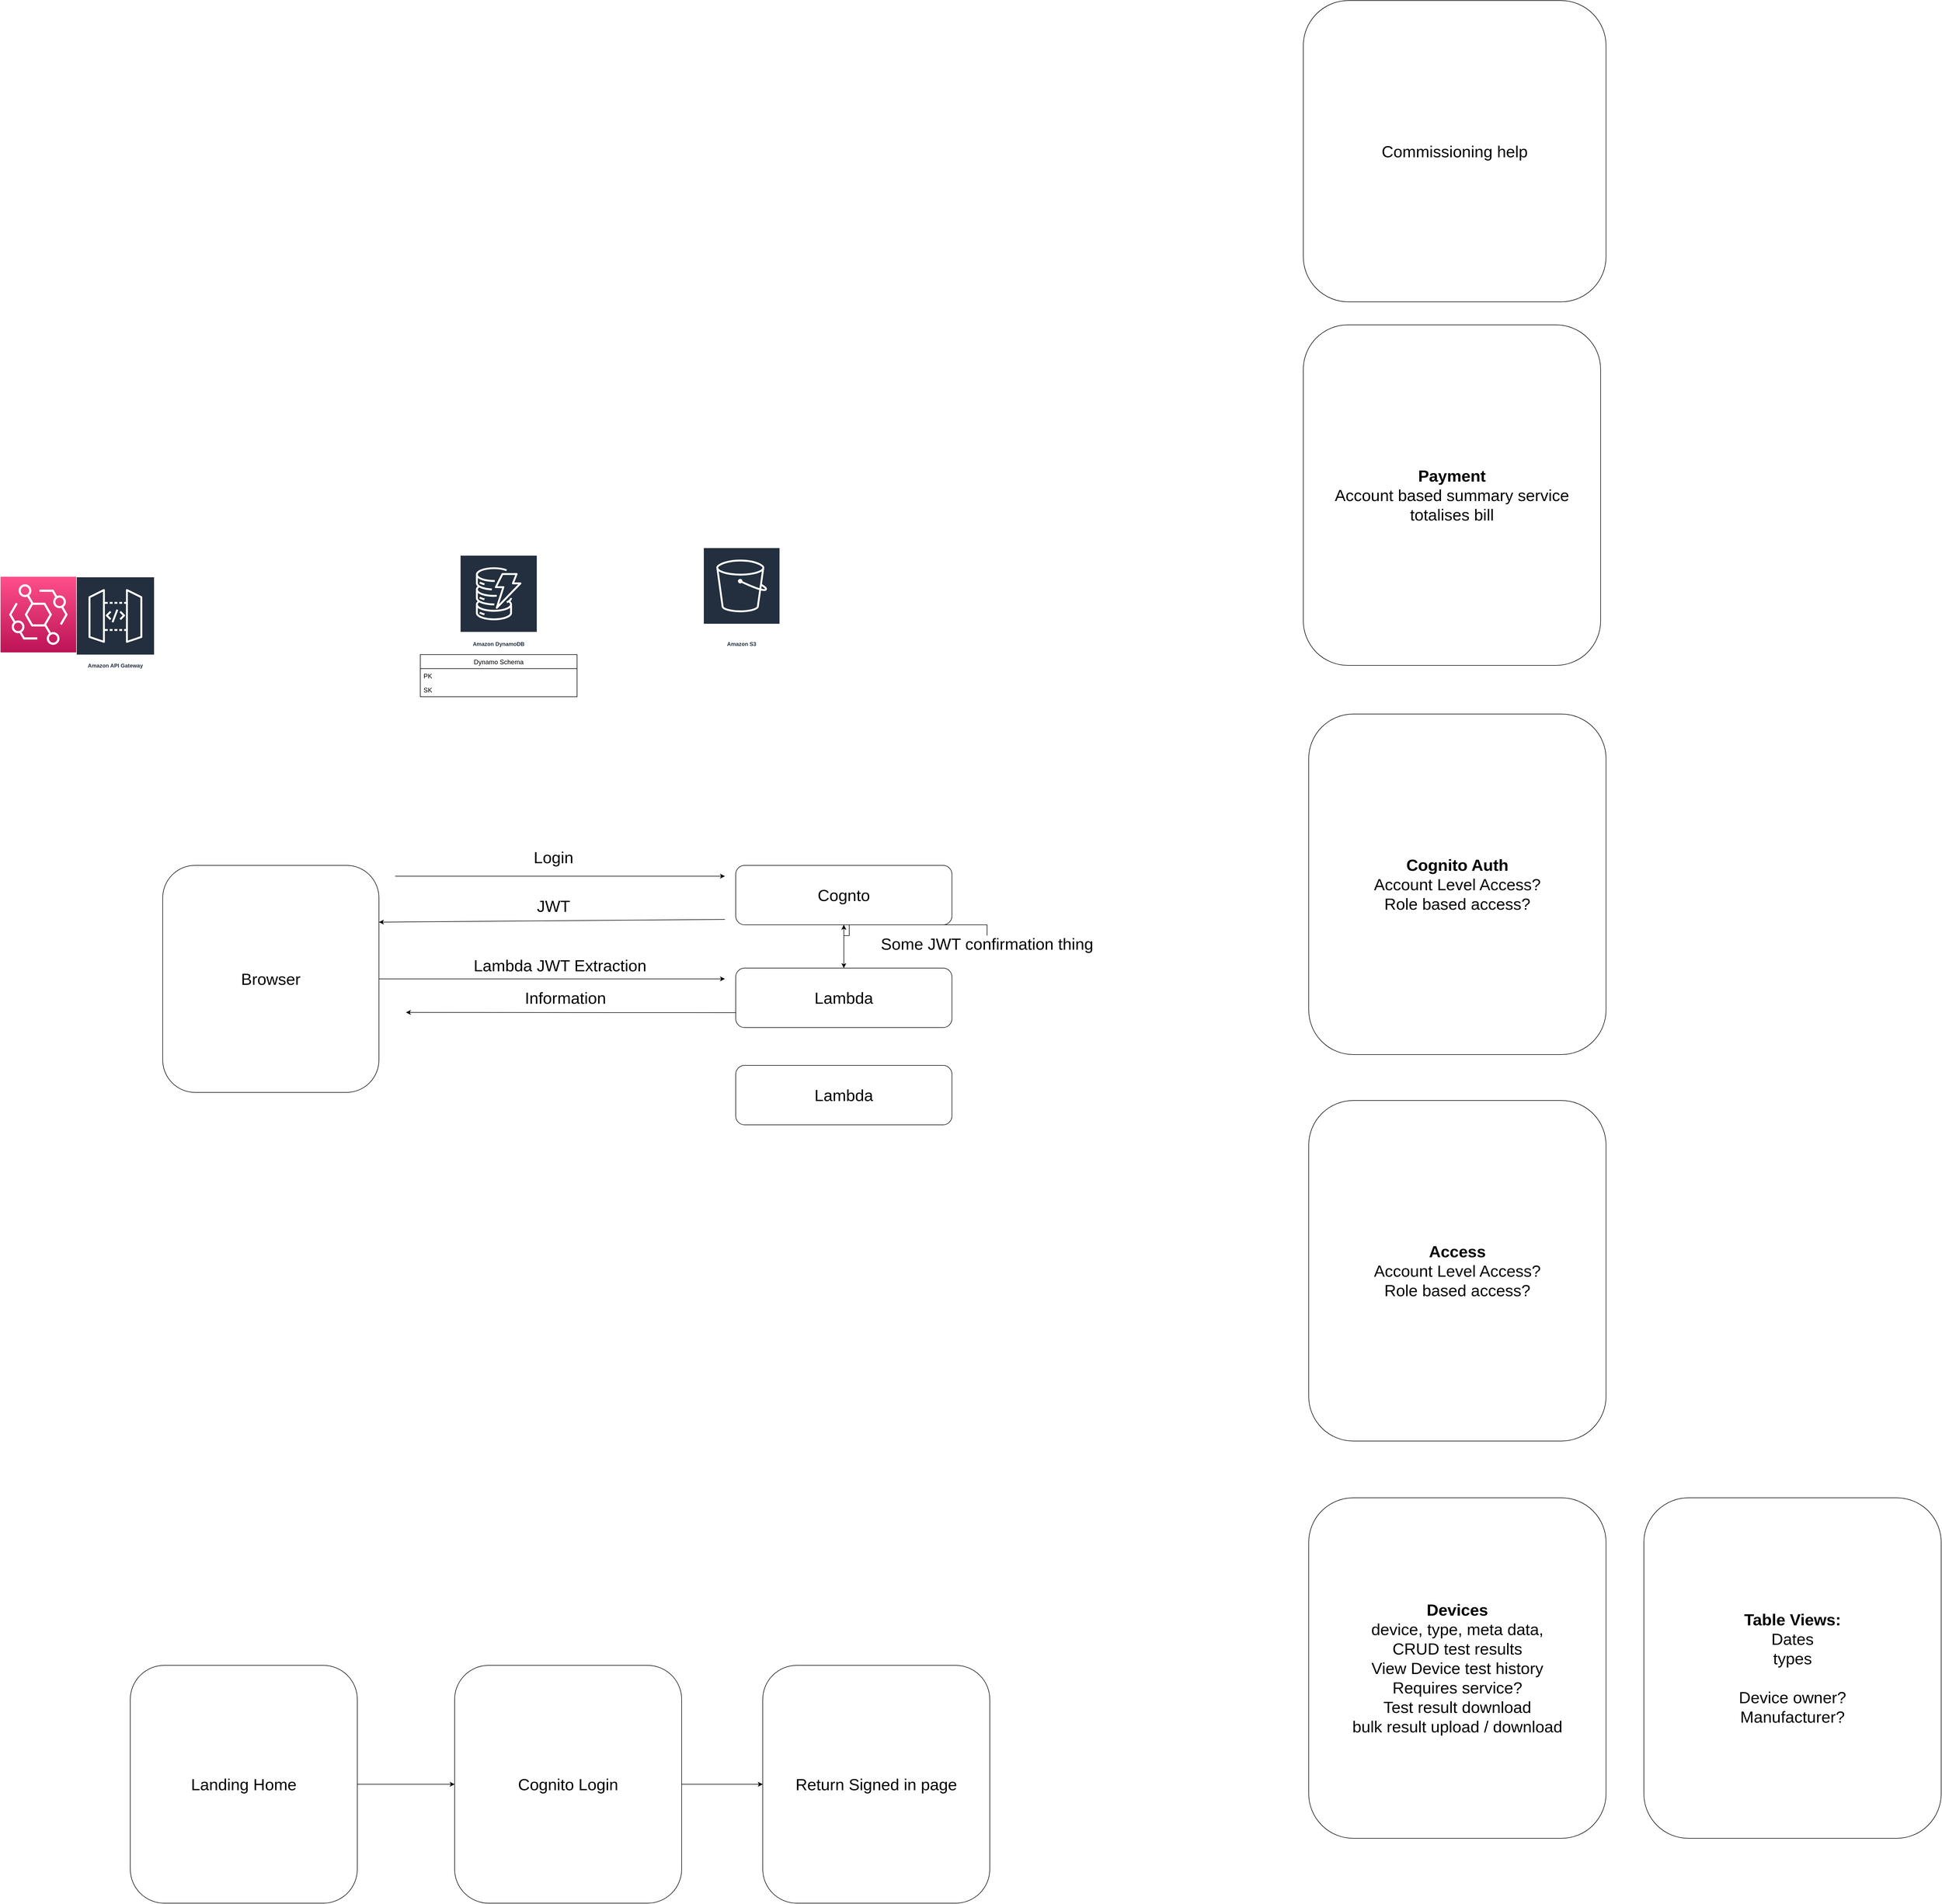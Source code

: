<mxfile version="16.1.2" type="device"><diagram id="-l-D74IAvk_qTO3Byjgv" name="Page-1"><mxGraphModel dx="5688" dy="5660" grid="1" gridSize="10" guides="1" tooltips="1" connect="1" arrows="1" fold="1" page="1" pageScale="1" pageWidth="850" pageHeight="1100" math="0" shadow="0"><root><mxCell id="0"/><mxCell id="1" parent="0"/><mxCell id="LRu-uNREWtrsRyCmCeWz-1" value="Amazon S3" style="sketch=0;outlineConnect=0;fontColor=#232F3E;gradientColor=none;strokeColor=#ffffff;fillColor=#232F3E;dashed=0;verticalLabelPosition=middle;verticalAlign=bottom;align=center;html=1;whiteSpace=wrap;fontSize=10;fontStyle=1;spacing=3;shape=mxgraph.aws4.productIcon;prIcon=mxgraph.aws4.s3;" parent="1" vertex="1"><mxGeometry x="1440" y="-738" width="142" height="188" as="geometry"/></mxCell><mxCell id="LRu-uNREWtrsRyCmCeWz-2" value="Amazon API Gateway" style="sketch=0;outlineConnect=0;fontColor=#232F3E;gradientColor=none;strokeColor=#ffffff;fillColor=#232F3E;dashed=0;verticalLabelPosition=middle;verticalAlign=bottom;align=center;html=1;whiteSpace=wrap;fontSize=10;fontStyle=1;spacing=3;shape=mxgraph.aws4.productIcon;prIcon=mxgraph.aws4.api_gateway;" parent="1" vertex="1"><mxGeometry x="280" y="-684" width="145" height="174" as="geometry"/></mxCell><mxCell id="LRu-uNREWtrsRyCmCeWz-3" value="" style="sketch=0;points=[[0,0,0],[0.25,0,0],[0.5,0,0],[0.75,0,0],[1,0,0],[0,1,0],[0.25,1,0],[0.5,1,0],[0.75,1,0],[1,1,0],[0,0.25,0],[0,0.5,0],[0,0.75,0],[1,0.25,0],[1,0.5,0],[1,0.75,0]];outlineConnect=0;fontColor=#232F3E;gradientColor=#FF4F8B;gradientDirection=north;fillColor=#BC1356;strokeColor=#ffffff;dashed=0;verticalLabelPosition=bottom;verticalAlign=top;align=center;html=1;fontSize=12;fontStyle=0;aspect=fixed;shape=mxgraph.aws4.resourceIcon;resIcon=mxgraph.aws4.eventbridge;" parent="1" vertex="1"><mxGeometry x="140" y="-684" width="140" height="140" as="geometry"/></mxCell><mxCell id="LRu-uNREWtrsRyCmCeWz-4" value="Amazon DynamoDB" style="sketch=0;outlineConnect=0;fontColor=#232F3E;gradientColor=none;strokeColor=#ffffff;fillColor=#232F3E;dashed=0;verticalLabelPosition=middle;verticalAlign=bottom;align=center;html=1;whiteSpace=wrap;fontSize=10;fontStyle=1;spacing=3;shape=mxgraph.aws4.productIcon;prIcon=mxgraph.aws4.dynamodb;" parent="1" vertex="1"><mxGeometry x="990" y="-724" width="143" height="174" as="geometry"/></mxCell><mxCell id="LRu-uNREWtrsRyCmCeWz-5" value="Dynamo Schema" style="swimlane;fontStyle=0;childLayout=stackLayout;horizontal=1;startSize=26;fillColor=none;horizontalStack=0;resizeParent=1;resizeParentMax=0;resizeLast=0;collapsible=1;marginBottom=0;" parent="1" vertex="1"><mxGeometry x="916.5" y="-540" width="290" height="78" as="geometry"/></mxCell><mxCell id="LRu-uNREWtrsRyCmCeWz-6" value="PK" style="text;strokeColor=none;fillColor=none;align=left;verticalAlign=top;spacingLeft=4;spacingRight=4;overflow=hidden;rotatable=0;points=[[0,0.5],[1,0.5]];portConstraint=eastwest;" parent="LRu-uNREWtrsRyCmCeWz-5" vertex="1"><mxGeometry y="26" width="290" height="26" as="geometry"/></mxCell><mxCell id="LRu-uNREWtrsRyCmCeWz-7" value="SK" style="text;strokeColor=none;fillColor=none;align=left;verticalAlign=top;spacingLeft=4;spacingRight=4;overflow=hidden;rotatable=0;points=[[0,0.5],[1,0.5]];portConstraint=eastwest;" parent="LRu-uNREWtrsRyCmCeWz-5" vertex="1"><mxGeometry y="52" width="290" height="26" as="geometry"/></mxCell><mxCell id="LRu-uNREWtrsRyCmCeWz-9" value="&lt;font style=&quot;font-size: 30px&quot;&gt;Cognto&lt;/font&gt;" style="rounded=1;whiteSpace=wrap;html=1;" parent="1" vertex="1"><mxGeometry x="1500" y="-150" width="400" height="110" as="geometry"/></mxCell><mxCell id="LRu-uNREWtrsRyCmCeWz-12" value="&lt;font style=&quot;font-size: 30px&quot;&gt;Browser&lt;/font&gt;" style="rounded=1;whiteSpace=wrap;html=1;" parent="1" vertex="1"><mxGeometry x="440" y="-150" width="400" height="420" as="geometry"/></mxCell><mxCell id="LRu-uNREWtrsRyCmCeWz-13" value="" style="endArrow=classic;html=1;rounded=0;fontSize=30;" parent="1" edge="1"><mxGeometry width="50" height="50" relative="1" as="geometry"><mxPoint x="870" y="-130" as="sourcePoint"/><mxPoint x="1480" y="-130" as="targetPoint"/></mxGeometry></mxCell><mxCell id="LRu-uNREWtrsRyCmCeWz-14" value="Login" style="text;html=1;strokeColor=none;fillColor=none;align=center;verticalAlign=middle;whiteSpace=wrap;rounded=0;fontSize=30;" parent="1" vertex="1"><mxGeometry x="1133" y="-180" width="60" height="30" as="geometry"/></mxCell><mxCell id="LRu-uNREWtrsRyCmCeWz-15" value="" style="endArrow=classic;html=1;rounded=0;fontSize=30;entryX=1;entryY=0.25;entryDx=0;entryDy=0;" parent="1" target="LRu-uNREWtrsRyCmCeWz-12" edge="1"><mxGeometry width="50" height="50" relative="1" as="geometry"><mxPoint x="1480" y="-50" as="sourcePoint"/><mxPoint x="1490" y="-70" as="targetPoint"/></mxGeometry></mxCell><mxCell id="LRu-uNREWtrsRyCmCeWz-16" value="JWT" style="text;html=1;strokeColor=none;fillColor=none;align=center;verticalAlign=middle;whiteSpace=wrap;rounded=0;fontSize=30;" parent="1" vertex="1"><mxGeometry x="1133" y="-90" width="60" height="30" as="geometry"/></mxCell><mxCell id="LRu-uNREWtrsRyCmCeWz-17" value="" style="endArrow=classic;html=1;rounded=0;fontSize=30;exitX=1;exitY=0.5;exitDx=0;exitDy=0;" parent="1" source="LRu-uNREWtrsRyCmCeWz-12" edge="1"><mxGeometry width="50" height="50" relative="1" as="geometry"><mxPoint x="890" y="140" as="sourcePoint"/><mxPoint x="1480" y="60" as="targetPoint"/></mxGeometry></mxCell><mxCell id="LRu-uNREWtrsRyCmCeWz-18" value="Lambda JWT Extraction" style="text;html=1;strokeColor=none;fillColor=none;align=center;verticalAlign=middle;whiteSpace=wrap;rounded=0;fontSize=30;" parent="1" vertex="1"><mxGeometry x="1000" y="20" width="350" height="30" as="geometry"/></mxCell><mxCell id="LRu-uNREWtrsRyCmCeWz-22" style="edgeStyle=orthogonalEdgeStyle;rounded=0;orthogonalLoop=1;jettySize=auto;html=1;exitX=0;exitY=0.75;exitDx=0;exitDy=0;fontSize=30;" parent="1" source="LRu-uNREWtrsRyCmCeWz-20" edge="1"><mxGeometry relative="1" as="geometry"><mxPoint x="890" y="122" as="targetPoint"/></mxGeometry></mxCell><mxCell id="LRu-uNREWtrsRyCmCeWz-20" value="&lt;font style=&quot;font-size: 30px&quot;&gt;Lambda&lt;/font&gt;" style="rounded=1;whiteSpace=wrap;html=1;" parent="1" vertex="1"><mxGeometry x="1500" y="40" width="400" height="110" as="geometry"/></mxCell><mxCell id="LRu-uNREWtrsRyCmCeWz-23" value="Information" style="text;html=1;strokeColor=none;fillColor=none;align=center;verticalAlign=middle;whiteSpace=wrap;rounded=0;fontSize=30;" parent="1" vertex="1"><mxGeometry x="1010" y="80" width="350" height="30" as="geometry"/></mxCell><mxCell id="LRu-uNREWtrsRyCmCeWz-24" value="" style="endArrow=classic;startArrow=classic;html=1;rounded=0;fontSize=30;entryX=0.5;entryY=1;entryDx=0;entryDy=0;exitX=0.5;exitY=0;exitDx=0;exitDy=0;" parent="1" source="LRu-uNREWtrsRyCmCeWz-20" target="LRu-uNREWtrsRyCmCeWz-9" edge="1"><mxGeometry width="50" height="50" relative="1" as="geometry"><mxPoint x="1200" y="10" as="sourcePoint"/><mxPoint x="1250" y="-40" as="targetPoint"/></mxGeometry></mxCell><mxCell id="LRu-uNREWtrsRyCmCeWz-26" value="" style="edgeStyle=orthogonalEdgeStyle;rounded=0;orthogonalLoop=1;jettySize=auto;html=1;fontSize=30;" parent="1" source="LRu-uNREWtrsRyCmCeWz-25" target="LRu-uNREWtrsRyCmCeWz-9" edge="1"><mxGeometry relative="1" as="geometry"/></mxCell><mxCell id="LRu-uNREWtrsRyCmCeWz-25" value="Some JWT confirmation thing" style="text;html=1;strokeColor=none;fillColor=none;align=center;verticalAlign=middle;whiteSpace=wrap;rounded=0;fontSize=30;" parent="1" vertex="1"><mxGeometry x="1730" y="-20" width="470" height="30" as="geometry"/></mxCell><mxCell id="LRu-uNREWtrsRyCmCeWz-30" style="edgeStyle=orthogonalEdgeStyle;rounded=0;orthogonalLoop=1;jettySize=auto;html=1;exitX=1;exitY=0.5;exitDx=0;exitDy=0;entryX=0;entryY=0.5;entryDx=0;entryDy=0;fontSize=30;" parent="1" source="LRu-uNREWtrsRyCmCeWz-27" target="LRu-uNREWtrsRyCmCeWz-29" edge="1"><mxGeometry relative="1" as="geometry"/></mxCell><mxCell id="LRu-uNREWtrsRyCmCeWz-27" value="Landing Home" style="rounded=1;whiteSpace=wrap;html=1;fontSize=30;" parent="1" vertex="1"><mxGeometry x="380" y="1330" width="420" height="440" as="geometry"/></mxCell><mxCell id="LRu-uNREWtrsRyCmCeWz-32" style="edgeStyle=orthogonalEdgeStyle;rounded=0;orthogonalLoop=1;jettySize=auto;html=1;exitX=1;exitY=0.5;exitDx=0;exitDy=0;entryX=0;entryY=0.5;entryDx=0;entryDy=0;fontSize=30;" parent="1" source="LRu-uNREWtrsRyCmCeWz-29" target="LRu-uNREWtrsRyCmCeWz-31" edge="1"><mxGeometry relative="1" as="geometry"/></mxCell><mxCell id="LRu-uNREWtrsRyCmCeWz-29" value="Cognito Login" style="rounded=1;whiteSpace=wrap;html=1;fontSize=30;" parent="1" vertex="1"><mxGeometry x="980" y="1330" width="420" height="440" as="geometry"/></mxCell><mxCell id="LRu-uNREWtrsRyCmCeWz-31" value="Return Signed in page" style="rounded=1;whiteSpace=wrap;html=1;fontSize=30;" parent="1" vertex="1"><mxGeometry x="1550" y="1330" width="420" height="440" as="geometry"/></mxCell><mxCell id="LRu-uNREWtrsRyCmCeWz-33" value="Commissioning help" style="rounded=1;whiteSpace=wrap;html=1;fontSize=30;" parent="1" vertex="1"><mxGeometry x="2550" y="-1750" width="560" height="557.5" as="geometry"/></mxCell><mxCell id="LRu-uNREWtrsRyCmCeWz-34" value="&lt;b&gt;Devices&lt;/b&gt;&lt;br&gt;device, type, meta data,&lt;br&gt;CRUD test results&lt;br&gt;View Device test history&lt;br&gt;Requires service?&lt;br&gt;Test result download&lt;br&gt;bulk result upload / download" style="rounded=1;whiteSpace=wrap;html=1;fontSize=30;" parent="1" vertex="1"><mxGeometry x="2560" y="1020" width="550" height="630" as="geometry"/></mxCell><mxCell id="LRu-uNREWtrsRyCmCeWz-35" value="&lt;b&gt;Access&lt;br&gt;&lt;/b&gt;Account Level Access?&lt;br&gt;Role based access?" style="rounded=1;whiteSpace=wrap;html=1;fontSize=30;" parent="1" vertex="1"><mxGeometry x="2560" y="285" width="550" height="630" as="geometry"/></mxCell><mxCell id="LRu-uNREWtrsRyCmCeWz-36" value="&lt;b&gt;Table Views:&lt;/b&gt;&lt;br&gt;Dates&lt;br&gt;types&lt;br&gt;&lt;br&gt;Device owner?&lt;br&gt;Manufacturer?&lt;br&gt;" style="rounded=1;whiteSpace=wrap;html=1;fontSize=30;" parent="1" vertex="1"><mxGeometry x="3180" y="1020" width="550" height="630" as="geometry"/></mxCell><mxCell id="LRu-uNREWtrsRyCmCeWz-38" value="&lt;b&gt;Cognito Auth&lt;br&gt;&lt;/b&gt;Account Level Access?&lt;br&gt;Role based access?" style="rounded=1;whiteSpace=wrap;html=1;fontSize=30;" parent="1" vertex="1"><mxGeometry x="2560" y="-430" width="550" height="630" as="geometry"/></mxCell><mxCell id="LRu-uNREWtrsRyCmCeWz-39" value="&lt;b&gt;Payment&lt;/b&gt;&lt;br&gt;Account based summary service totalises bill" style="rounded=1;whiteSpace=wrap;html=1;fontSize=30;" parent="1" vertex="1"><mxGeometry x="2550" y="-1150" width="550" height="630" as="geometry"/></mxCell><mxCell id="_bSvYD-_3ouG8HkAsiW3-1" value="&lt;font style=&quot;font-size: 30px&quot;&gt;Lambda&lt;/font&gt;" style="rounded=1;whiteSpace=wrap;html=1;" vertex="1" parent="1"><mxGeometry x="1500" y="220" width="400" height="110" as="geometry"/></mxCell></root></mxGraphModel></diagram></mxfile>